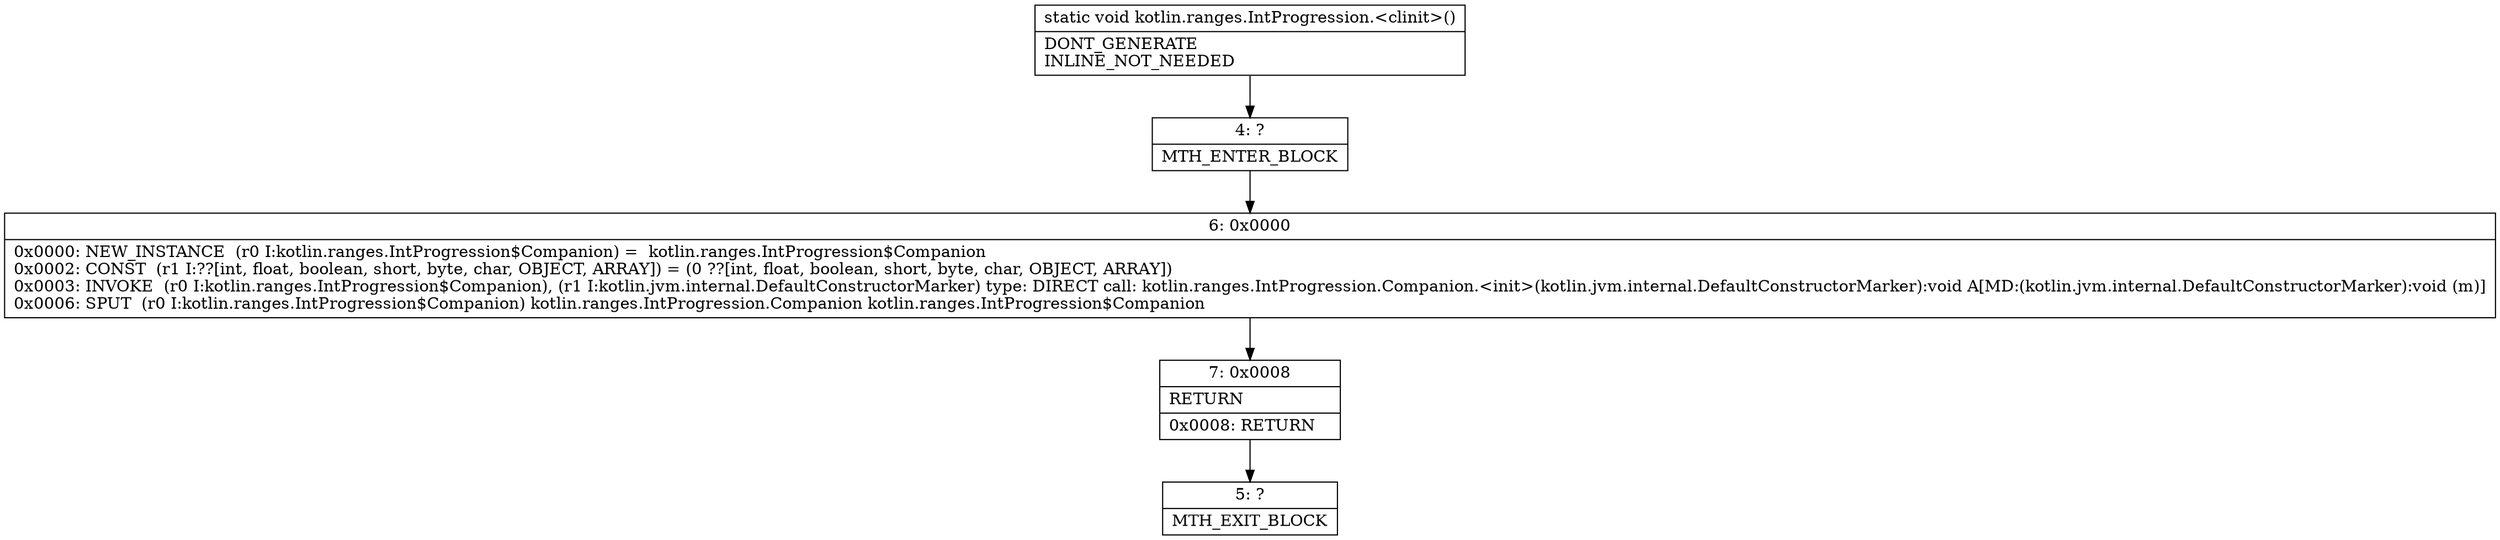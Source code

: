 digraph "CFG forkotlin.ranges.IntProgression.\<clinit\>()V" {
Node_4 [shape=record,label="{4\:\ ?|MTH_ENTER_BLOCK\l}"];
Node_6 [shape=record,label="{6\:\ 0x0000|0x0000: NEW_INSTANCE  (r0 I:kotlin.ranges.IntProgression$Companion) =  kotlin.ranges.IntProgression$Companion \l0x0002: CONST  (r1 I:??[int, float, boolean, short, byte, char, OBJECT, ARRAY]) = (0 ??[int, float, boolean, short, byte, char, OBJECT, ARRAY]) \l0x0003: INVOKE  (r0 I:kotlin.ranges.IntProgression$Companion), (r1 I:kotlin.jvm.internal.DefaultConstructorMarker) type: DIRECT call: kotlin.ranges.IntProgression.Companion.\<init\>(kotlin.jvm.internal.DefaultConstructorMarker):void A[MD:(kotlin.jvm.internal.DefaultConstructorMarker):void (m)]\l0x0006: SPUT  (r0 I:kotlin.ranges.IntProgression$Companion) kotlin.ranges.IntProgression.Companion kotlin.ranges.IntProgression$Companion \l}"];
Node_7 [shape=record,label="{7\:\ 0x0008|RETURN\l|0x0008: RETURN   \l}"];
Node_5 [shape=record,label="{5\:\ ?|MTH_EXIT_BLOCK\l}"];
MethodNode[shape=record,label="{static void kotlin.ranges.IntProgression.\<clinit\>()  | DONT_GENERATE\lINLINE_NOT_NEEDED\l}"];
MethodNode -> Node_4;Node_4 -> Node_6;
Node_6 -> Node_7;
Node_7 -> Node_5;
}

